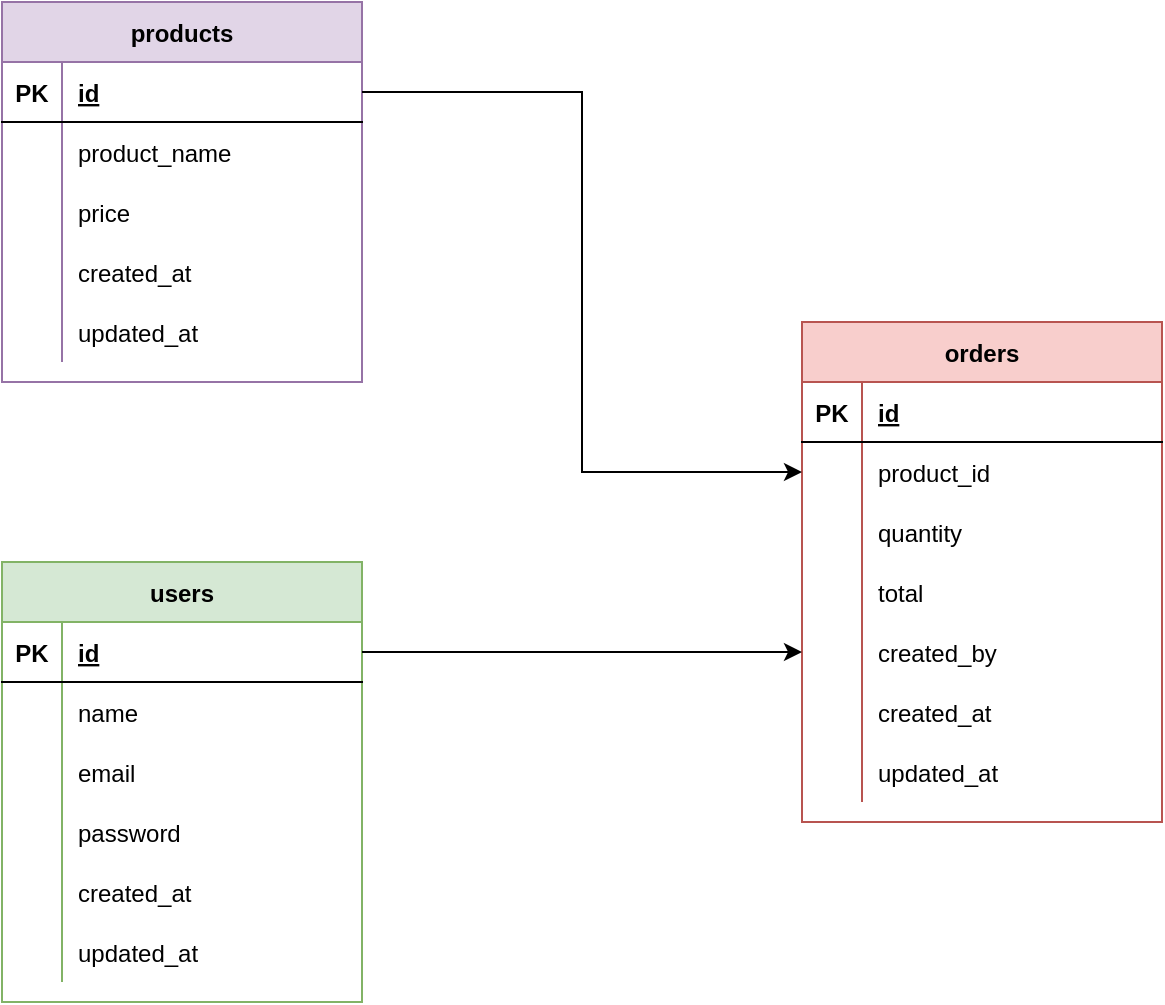 <mxfile version="13.10.4" type="device"><diagram id="EehkaIBtdu-b9yNzM38i" name="Page-1"><mxGraphModel dx="815" dy="1631" grid="1" gridSize="10" guides="1" tooltips="1" connect="1" arrows="1" fold="1" page="1" pageScale="1" pageWidth="827" pageHeight="1169" math="0" shadow="0"><root><mxCell id="0"/><mxCell id="1" parent="0"/><mxCell id="g_uFXZmVL4Xd3pa7HP-L-1" value="users" style="shape=table;startSize=30;container=1;collapsible=1;childLayout=tableLayout;fixedRows=1;rowLines=0;fontStyle=1;align=center;resizeLast=1;fillColor=#d5e8d4;strokeColor=#82b366;" vertex="1" parent="1"><mxGeometry x="320" y="160" width="180" height="220" as="geometry"/></mxCell><mxCell id="g_uFXZmVL4Xd3pa7HP-L-2" value="" style="shape=partialRectangle;collapsible=0;dropTarget=0;pointerEvents=0;fillColor=none;top=0;left=0;bottom=1;right=0;points=[[0,0.5],[1,0.5]];portConstraint=eastwest;" vertex="1" parent="g_uFXZmVL4Xd3pa7HP-L-1"><mxGeometry y="30" width="180" height="30" as="geometry"/></mxCell><mxCell id="g_uFXZmVL4Xd3pa7HP-L-3" value="PK" style="shape=partialRectangle;connectable=0;fillColor=none;top=0;left=0;bottom=0;right=0;fontStyle=1;overflow=hidden;" vertex="1" parent="g_uFXZmVL4Xd3pa7HP-L-2"><mxGeometry width="30" height="30" as="geometry"/></mxCell><mxCell id="g_uFXZmVL4Xd3pa7HP-L-4" value="id" style="shape=partialRectangle;connectable=0;fillColor=none;top=0;left=0;bottom=0;right=0;align=left;spacingLeft=6;fontStyle=5;overflow=hidden;" vertex="1" parent="g_uFXZmVL4Xd3pa7HP-L-2"><mxGeometry x="30" width="150" height="30" as="geometry"/></mxCell><mxCell id="g_uFXZmVL4Xd3pa7HP-L-5" value="" style="shape=partialRectangle;collapsible=0;dropTarget=0;pointerEvents=0;fillColor=none;top=0;left=0;bottom=0;right=0;points=[[0,0.5],[1,0.5]];portConstraint=eastwest;" vertex="1" parent="g_uFXZmVL4Xd3pa7HP-L-1"><mxGeometry y="60" width="180" height="30" as="geometry"/></mxCell><mxCell id="g_uFXZmVL4Xd3pa7HP-L-6" value="" style="shape=partialRectangle;connectable=0;fillColor=none;top=0;left=0;bottom=0;right=0;editable=1;overflow=hidden;" vertex="1" parent="g_uFXZmVL4Xd3pa7HP-L-5"><mxGeometry width="30" height="30" as="geometry"/></mxCell><mxCell id="g_uFXZmVL4Xd3pa7HP-L-7" value="name" style="shape=partialRectangle;connectable=0;fillColor=none;top=0;left=0;bottom=0;right=0;align=left;spacingLeft=6;overflow=hidden;" vertex="1" parent="g_uFXZmVL4Xd3pa7HP-L-5"><mxGeometry x="30" width="150" height="30" as="geometry"/></mxCell><mxCell id="g_uFXZmVL4Xd3pa7HP-L-8" value="" style="shape=partialRectangle;collapsible=0;dropTarget=0;pointerEvents=0;fillColor=none;top=0;left=0;bottom=0;right=0;points=[[0,0.5],[1,0.5]];portConstraint=eastwest;" vertex="1" parent="g_uFXZmVL4Xd3pa7HP-L-1"><mxGeometry y="90" width="180" height="30" as="geometry"/></mxCell><mxCell id="g_uFXZmVL4Xd3pa7HP-L-9" value="" style="shape=partialRectangle;connectable=0;fillColor=none;top=0;left=0;bottom=0;right=0;editable=1;overflow=hidden;" vertex="1" parent="g_uFXZmVL4Xd3pa7HP-L-8"><mxGeometry width="30" height="30" as="geometry"/></mxCell><mxCell id="g_uFXZmVL4Xd3pa7HP-L-10" value="email" style="shape=partialRectangle;connectable=0;fillColor=none;top=0;left=0;bottom=0;right=0;align=left;spacingLeft=6;overflow=hidden;" vertex="1" parent="g_uFXZmVL4Xd3pa7HP-L-8"><mxGeometry x="30" width="150" height="30" as="geometry"/></mxCell><mxCell id="g_uFXZmVL4Xd3pa7HP-L-11" value="" style="shape=partialRectangle;collapsible=0;dropTarget=0;pointerEvents=0;fillColor=none;top=0;left=0;bottom=0;right=0;points=[[0,0.5],[1,0.5]];portConstraint=eastwest;" vertex="1" parent="g_uFXZmVL4Xd3pa7HP-L-1"><mxGeometry y="120" width="180" height="30" as="geometry"/></mxCell><mxCell id="g_uFXZmVL4Xd3pa7HP-L-12" value="" style="shape=partialRectangle;connectable=0;fillColor=none;top=0;left=0;bottom=0;right=0;editable=1;overflow=hidden;" vertex="1" parent="g_uFXZmVL4Xd3pa7HP-L-11"><mxGeometry width="30" height="30" as="geometry"/></mxCell><mxCell id="g_uFXZmVL4Xd3pa7HP-L-13" value="password" style="shape=partialRectangle;connectable=0;fillColor=none;top=0;left=0;bottom=0;right=0;align=left;spacingLeft=6;overflow=hidden;" vertex="1" parent="g_uFXZmVL4Xd3pa7HP-L-11"><mxGeometry x="30" width="150" height="30" as="geometry"/></mxCell><mxCell id="g_uFXZmVL4Xd3pa7HP-L-14" value="" style="shape=partialRectangle;collapsible=0;dropTarget=0;pointerEvents=0;fillColor=none;top=0;left=0;bottom=0;right=0;points=[[0,0.5],[1,0.5]];portConstraint=eastwest;" vertex="1" parent="g_uFXZmVL4Xd3pa7HP-L-1"><mxGeometry y="150" width="180" height="30" as="geometry"/></mxCell><mxCell id="g_uFXZmVL4Xd3pa7HP-L-15" value="" style="shape=partialRectangle;connectable=0;fillColor=none;top=0;left=0;bottom=0;right=0;editable=1;overflow=hidden;" vertex="1" parent="g_uFXZmVL4Xd3pa7HP-L-14"><mxGeometry width="30" height="30" as="geometry"/></mxCell><mxCell id="g_uFXZmVL4Xd3pa7HP-L-16" value="created_at" style="shape=partialRectangle;connectable=0;fillColor=none;top=0;left=0;bottom=0;right=0;align=left;spacingLeft=6;overflow=hidden;" vertex="1" parent="g_uFXZmVL4Xd3pa7HP-L-14"><mxGeometry x="30" width="150" height="30" as="geometry"/></mxCell><mxCell id="g_uFXZmVL4Xd3pa7HP-L-17" value="" style="shape=partialRectangle;collapsible=0;dropTarget=0;pointerEvents=0;fillColor=none;top=0;left=0;bottom=0;right=0;points=[[0,0.5],[1,0.5]];portConstraint=eastwest;" vertex="1" parent="g_uFXZmVL4Xd3pa7HP-L-1"><mxGeometry y="180" width="180" height="30" as="geometry"/></mxCell><mxCell id="g_uFXZmVL4Xd3pa7HP-L-18" value="" style="shape=partialRectangle;connectable=0;fillColor=none;top=0;left=0;bottom=0;right=0;editable=1;overflow=hidden;" vertex="1" parent="g_uFXZmVL4Xd3pa7HP-L-17"><mxGeometry width="30" height="30" as="geometry"/></mxCell><mxCell id="g_uFXZmVL4Xd3pa7HP-L-19" value="updated_at" style="shape=partialRectangle;connectable=0;fillColor=none;top=0;left=0;bottom=0;right=0;align=left;spacingLeft=6;overflow=hidden;" vertex="1" parent="g_uFXZmVL4Xd3pa7HP-L-17"><mxGeometry x="30" width="150" height="30" as="geometry"/></mxCell><mxCell id="g_uFXZmVL4Xd3pa7HP-L-20" value="products" style="shape=table;startSize=30;container=1;collapsible=1;childLayout=tableLayout;fixedRows=1;rowLines=0;fontStyle=1;align=center;resizeLast=1;fillColor=#e1d5e7;strokeColor=#9673a6;" vertex="1" parent="1"><mxGeometry x="320" y="-120" width="180" height="190" as="geometry"/></mxCell><mxCell id="g_uFXZmVL4Xd3pa7HP-L-21" value="" style="shape=partialRectangle;collapsible=0;dropTarget=0;pointerEvents=0;fillColor=none;top=0;left=0;bottom=1;right=0;points=[[0,0.5],[1,0.5]];portConstraint=eastwest;" vertex="1" parent="g_uFXZmVL4Xd3pa7HP-L-20"><mxGeometry y="30" width="180" height="30" as="geometry"/></mxCell><mxCell id="g_uFXZmVL4Xd3pa7HP-L-22" value="PK" style="shape=partialRectangle;connectable=0;fillColor=none;top=0;left=0;bottom=0;right=0;fontStyle=1;overflow=hidden;" vertex="1" parent="g_uFXZmVL4Xd3pa7HP-L-21"><mxGeometry width="30" height="30" as="geometry"/></mxCell><mxCell id="g_uFXZmVL4Xd3pa7HP-L-23" value="id" style="shape=partialRectangle;connectable=0;fillColor=none;top=0;left=0;bottom=0;right=0;align=left;spacingLeft=6;fontStyle=5;overflow=hidden;" vertex="1" parent="g_uFXZmVL4Xd3pa7HP-L-21"><mxGeometry x="30" width="150" height="30" as="geometry"/></mxCell><mxCell id="g_uFXZmVL4Xd3pa7HP-L-24" value="" style="shape=partialRectangle;collapsible=0;dropTarget=0;pointerEvents=0;fillColor=none;top=0;left=0;bottom=0;right=0;points=[[0,0.5],[1,0.5]];portConstraint=eastwest;" vertex="1" parent="g_uFXZmVL4Xd3pa7HP-L-20"><mxGeometry y="60" width="180" height="30" as="geometry"/></mxCell><mxCell id="g_uFXZmVL4Xd3pa7HP-L-25" value="" style="shape=partialRectangle;connectable=0;fillColor=none;top=0;left=0;bottom=0;right=0;editable=1;overflow=hidden;" vertex="1" parent="g_uFXZmVL4Xd3pa7HP-L-24"><mxGeometry width="30" height="30" as="geometry"/></mxCell><mxCell id="g_uFXZmVL4Xd3pa7HP-L-26" value="product_name" style="shape=partialRectangle;connectable=0;fillColor=none;top=0;left=0;bottom=0;right=0;align=left;spacingLeft=6;overflow=hidden;" vertex="1" parent="g_uFXZmVL4Xd3pa7HP-L-24"><mxGeometry x="30" width="150" height="30" as="geometry"/></mxCell><mxCell id="g_uFXZmVL4Xd3pa7HP-L-27" value="" style="shape=partialRectangle;collapsible=0;dropTarget=0;pointerEvents=0;fillColor=none;top=0;left=0;bottom=0;right=0;points=[[0,0.5],[1,0.5]];portConstraint=eastwest;" vertex="1" parent="g_uFXZmVL4Xd3pa7HP-L-20"><mxGeometry y="90" width="180" height="30" as="geometry"/></mxCell><mxCell id="g_uFXZmVL4Xd3pa7HP-L-28" value="" style="shape=partialRectangle;connectable=0;fillColor=none;top=0;left=0;bottom=0;right=0;editable=1;overflow=hidden;" vertex="1" parent="g_uFXZmVL4Xd3pa7HP-L-27"><mxGeometry width="30" height="30" as="geometry"/></mxCell><mxCell id="g_uFXZmVL4Xd3pa7HP-L-29" value="price" style="shape=partialRectangle;connectable=0;fillColor=none;top=0;left=0;bottom=0;right=0;align=left;spacingLeft=6;overflow=hidden;" vertex="1" parent="g_uFXZmVL4Xd3pa7HP-L-27"><mxGeometry x="30" width="150" height="30" as="geometry"/></mxCell><mxCell id="g_uFXZmVL4Xd3pa7HP-L-33" value="" style="shape=partialRectangle;collapsible=0;dropTarget=0;pointerEvents=0;fillColor=none;top=0;left=0;bottom=0;right=0;points=[[0,0.5],[1,0.5]];portConstraint=eastwest;" vertex="1" parent="g_uFXZmVL4Xd3pa7HP-L-20"><mxGeometry y="120" width="180" height="30" as="geometry"/></mxCell><mxCell id="g_uFXZmVL4Xd3pa7HP-L-34" value="" style="shape=partialRectangle;connectable=0;fillColor=none;top=0;left=0;bottom=0;right=0;editable=1;overflow=hidden;" vertex="1" parent="g_uFXZmVL4Xd3pa7HP-L-33"><mxGeometry width="30" height="30" as="geometry"/></mxCell><mxCell id="g_uFXZmVL4Xd3pa7HP-L-35" value="created_at" style="shape=partialRectangle;connectable=0;fillColor=none;top=0;left=0;bottom=0;right=0;align=left;spacingLeft=6;overflow=hidden;" vertex="1" parent="g_uFXZmVL4Xd3pa7HP-L-33"><mxGeometry x="30" width="150" height="30" as="geometry"/></mxCell><mxCell id="g_uFXZmVL4Xd3pa7HP-L-36" value="" style="shape=partialRectangle;collapsible=0;dropTarget=0;pointerEvents=0;fillColor=none;top=0;left=0;bottom=0;right=0;points=[[0,0.5],[1,0.5]];portConstraint=eastwest;" vertex="1" parent="g_uFXZmVL4Xd3pa7HP-L-20"><mxGeometry y="150" width="180" height="30" as="geometry"/></mxCell><mxCell id="g_uFXZmVL4Xd3pa7HP-L-37" value="" style="shape=partialRectangle;connectable=0;fillColor=none;top=0;left=0;bottom=0;right=0;editable=1;overflow=hidden;" vertex="1" parent="g_uFXZmVL4Xd3pa7HP-L-36"><mxGeometry width="30" height="30" as="geometry"/></mxCell><mxCell id="g_uFXZmVL4Xd3pa7HP-L-38" value="updated_at" style="shape=partialRectangle;connectable=0;fillColor=none;top=0;left=0;bottom=0;right=0;align=left;spacingLeft=6;overflow=hidden;" vertex="1" parent="g_uFXZmVL4Xd3pa7HP-L-36"><mxGeometry x="30" width="150" height="30" as="geometry"/></mxCell><mxCell id="g_uFXZmVL4Xd3pa7HP-L-39" value="orders" style="shape=table;startSize=30;container=1;collapsible=1;childLayout=tableLayout;fixedRows=1;rowLines=0;fontStyle=1;align=center;resizeLast=1;fillColor=#f8cecc;strokeColor=#b85450;" vertex="1" parent="1"><mxGeometry x="720" y="40" width="180" height="250" as="geometry"/></mxCell><mxCell id="g_uFXZmVL4Xd3pa7HP-L-40" value="" style="shape=partialRectangle;collapsible=0;dropTarget=0;pointerEvents=0;fillColor=none;top=0;left=0;bottom=1;right=0;points=[[0,0.5],[1,0.5]];portConstraint=eastwest;" vertex="1" parent="g_uFXZmVL4Xd3pa7HP-L-39"><mxGeometry y="30" width="180" height="30" as="geometry"/></mxCell><mxCell id="g_uFXZmVL4Xd3pa7HP-L-41" value="PK" style="shape=partialRectangle;connectable=0;fillColor=none;top=0;left=0;bottom=0;right=0;fontStyle=1;overflow=hidden;" vertex="1" parent="g_uFXZmVL4Xd3pa7HP-L-40"><mxGeometry width="30" height="30" as="geometry"/></mxCell><mxCell id="g_uFXZmVL4Xd3pa7HP-L-42" value="id" style="shape=partialRectangle;connectable=0;fillColor=none;top=0;left=0;bottom=0;right=0;align=left;spacingLeft=6;fontStyle=5;overflow=hidden;" vertex="1" parent="g_uFXZmVL4Xd3pa7HP-L-40"><mxGeometry x="30" width="150" height="30" as="geometry"/></mxCell><mxCell id="g_uFXZmVL4Xd3pa7HP-L-43" value="" style="shape=partialRectangle;collapsible=0;dropTarget=0;pointerEvents=0;fillColor=none;top=0;left=0;bottom=0;right=0;points=[[0,0.5],[1,0.5]];portConstraint=eastwest;" vertex="1" parent="g_uFXZmVL4Xd3pa7HP-L-39"><mxGeometry y="60" width="180" height="30" as="geometry"/></mxCell><mxCell id="g_uFXZmVL4Xd3pa7HP-L-44" value="" style="shape=partialRectangle;connectable=0;fillColor=none;top=0;left=0;bottom=0;right=0;editable=1;overflow=hidden;" vertex="1" parent="g_uFXZmVL4Xd3pa7HP-L-43"><mxGeometry width="30" height="30" as="geometry"/></mxCell><mxCell id="g_uFXZmVL4Xd3pa7HP-L-45" value="product_id" style="shape=partialRectangle;connectable=0;fillColor=none;top=0;left=0;bottom=0;right=0;align=left;spacingLeft=6;overflow=hidden;" vertex="1" parent="g_uFXZmVL4Xd3pa7HP-L-43"><mxGeometry x="30" width="150" height="30" as="geometry"/></mxCell><mxCell id="g_uFXZmVL4Xd3pa7HP-L-46" value="" style="shape=partialRectangle;collapsible=0;dropTarget=0;pointerEvents=0;fillColor=none;top=0;left=0;bottom=0;right=0;points=[[0,0.5],[1,0.5]];portConstraint=eastwest;" vertex="1" parent="g_uFXZmVL4Xd3pa7HP-L-39"><mxGeometry y="90" width="180" height="30" as="geometry"/></mxCell><mxCell id="g_uFXZmVL4Xd3pa7HP-L-47" value="" style="shape=partialRectangle;connectable=0;fillColor=none;top=0;left=0;bottom=0;right=0;editable=1;overflow=hidden;" vertex="1" parent="g_uFXZmVL4Xd3pa7HP-L-46"><mxGeometry width="30" height="30" as="geometry"/></mxCell><mxCell id="g_uFXZmVL4Xd3pa7HP-L-48" value="quantity" style="shape=partialRectangle;connectable=0;fillColor=none;top=0;left=0;bottom=0;right=0;align=left;spacingLeft=6;overflow=hidden;" vertex="1" parent="g_uFXZmVL4Xd3pa7HP-L-46"><mxGeometry x="30" width="150" height="30" as="geometry"/></mxCell><mxCell id="g_uFXZmVL4Xd3pa7HP-L-55" value="" style="shape=partialRectangle;collapsible=0;dropTarget=0;pointerEvents=0;fillColor=none;top=0;left=0;bottom=0;right=0;points=[[0,0.5],[1,0.5]];portConstraint=eastwest;" vertex="1" parent="g_uFXZmVL4Xd3pa7HP-L-39"><mxGeometry y="120" width="180" height="30" as="geometry"/></mxCell><mxCell id="g_uFXZmVL4Xd3pa7HP-L-56" value="" style="shape=partialRectangle;connectable=0;fillColor=none;top=0;left=0;bottom=0;right=0;editable=1;overflow=hidden;" vertex="1" parent="g_uFXZmVL4Xd3pa7HP-L-55"><mxGeometry width="30" height="30" as="geometry"/></mxCell><mxCell id="g_uFXZmVL4Xd3pa7HP-L-57" value="total" style="shape=partialRectangle;connectable=0;fillColor=none;top=0;left=0;bottom=0;right=0;align=left;spacingLeft=6;overflow=hidden;" vertex="1" parent="g_uFXZmVL4Xd3pa7HP-L-55"><mxGeometry x="30" width="150" height="30" as="geometry"/></mxCell><mxCell id="g_uFXZmVL4Xd3pa7HP-L-58" value="" style="shape=partialRectangle;collapsible=0;dropTarget=0;pointerEvents=0;fillColor=none;top=0;left=0;bottom=0;right=0;points=[[0,0.5],[1,0.5]];portConstraint=eastwest;" vertex="1" parent="g_uFXZmVL4Xd3pa7HP-L-39"><mxGeometry y="150" width="180" height="30" as="geometry"/></mxCell><mxCell id="g_uFXZmVL4Xd3pa7HP-L-59" value="" style="shape=partialRectangle;connectable=0;fillColor=none;top=0;left=0;bottom=0;right=0;editable=1;overflow=hidden;" vertex="1" parent="g_uFXZmVL4Xd3pa7HP-L-58"><mxGeometry width="30" height="30" as="geometry"/></mxCell><mxCell id="g_uFXZmVL4Xd3pa7HP-L-60" value="created_by" style="shape=partialRectangle;connectable=0;fillColor=none;top=0;left=0;bottom=0;right=0;align=left;spacingLeft=6;overflow=hidden;" vertex="1" parent="g_uFXZmVL4Xd3pa7HP-L-58"><mxGeometry x="30" width="150" height="30" as="geometry"/></mxCell><mxCell id="g_uFXZmVL4Xd3pa7HP-L-49" value="" style="shape=partialRectangle;collapsible=0;dropTarget=0;pointerEvents=0;fillColor=none;top=0;left=0;bottom=0;right=0;points=[[0,0.5],[1,0.5]];portConstraint=eastwest;" vertex="1" parent="g_uFXZmVL4Xd3pa7HP-L-39"><mxGeometry y="180" width="180" height="30" as="geometry"/></mxCell><mxCell id="g_uFXZmVL4Xd3pa7HP-L-50" value="" style="shape=partialRectangle;connectable=0;fillColor=none;top=0;left=0;bottom=0;right=0;editable=1;overflow=hidden;" vertex="1" parent="g_uFXZmVL4Xd3pa7HP-L-49"><mxGeometry width="30" height="30" as="geometry"/></mxCell><mxCell id="g_uFXZmVL4Xd3pa7HP-L-51" value="created_at" style="shape=partialRectangle;connectable=0;fillColor=none;top=0;left=0;bottom=0;right=0;align=left;spacingLeft=6;overflow=hidden;" vertex="1" parent="g_uFXZmVL4Xd3pa7HP-L-49"><mxGeometry x="30" width="150" height="30" as="geometry"/></mxCell><mxCell id="g_uFXZmVL4Xd3pa7HP-L-52" value="" style="shape=partialRectangle;collapsible=0;dropTarget=0;pointerEvents=0;fillColor=none;top=0;left=0;bottom=0;right=0;points=[[0,0.5],[1,0.5]];portConstraint=eastwest;" vertex="1" parent="g_uFXZmVL4Xd3pa7HP-L-39"><mxGeometry y="210" width="180" height="30" as="geometry"/></mxCell><mxCell id="g_uFXZmVL4Xd3pa7HP-L-53" value="" style="shape=partialRectangle;connectable=0;fillColor=none;top=0;left=0;bottom=0;right=0;editable=1;overflow=hidden;" vertex="1" parent="g_uFXZmVL4Xd3pa7HP-L-52"><mxGeometry width="30" height="30" as="geometry"/></mxCell><mxCell id="g_uFXZmVL4Xd3pa7HP-L-54" value="updated_at" style="shape=partialRectangle;connectable=0;fillColor=none;top=0;left=0;bottom=0;right=0;align=left;spacingLeft=6;overflow=hidden;" vertex="1" parent="g_uFXZmVL4Xd3pa7HP-L-52"><mxGeometry x="30" width="150" height="30" as="geometry"/></mxCell><mxCell id="g_uFXZmVL4Xd3pa7HP-L-61" style="edgeStyle=orthogonalEdgeStyle;rounded=0;orthogonalLoop=1;jettySize=auto;html=1;entryX=0;entryY=0.5;entryDx=0;entryDy=0;" edge="1" parent="1" source="g_uFXZmVL4Xd3pa7HP-L-21" target="g_uFXZmVL4Xd3pa7HP-L-43"><mxGeometry relative="1" as="geometry"/></mxCell><mxCell id="g_uFXZmVL4Xd3pa7HP-L-62" style="edgeStyle=orthogonalEdgeStyle;rounded=0;orthogonalLoop=1;jettySize=auto;html=1;entryX=0;entryY=0.5;entryDx=0;entryDy=0;" edge="1" parent="1" source="g_uFXZmVL4Xd3pa7HP-L-2" target="g_uFXZmVL4Xd3pa7HP-L-58"><mxGeometry relative="1" as="geometry"/></mxCell></root></mxGraphModel></diagram></mxfile>